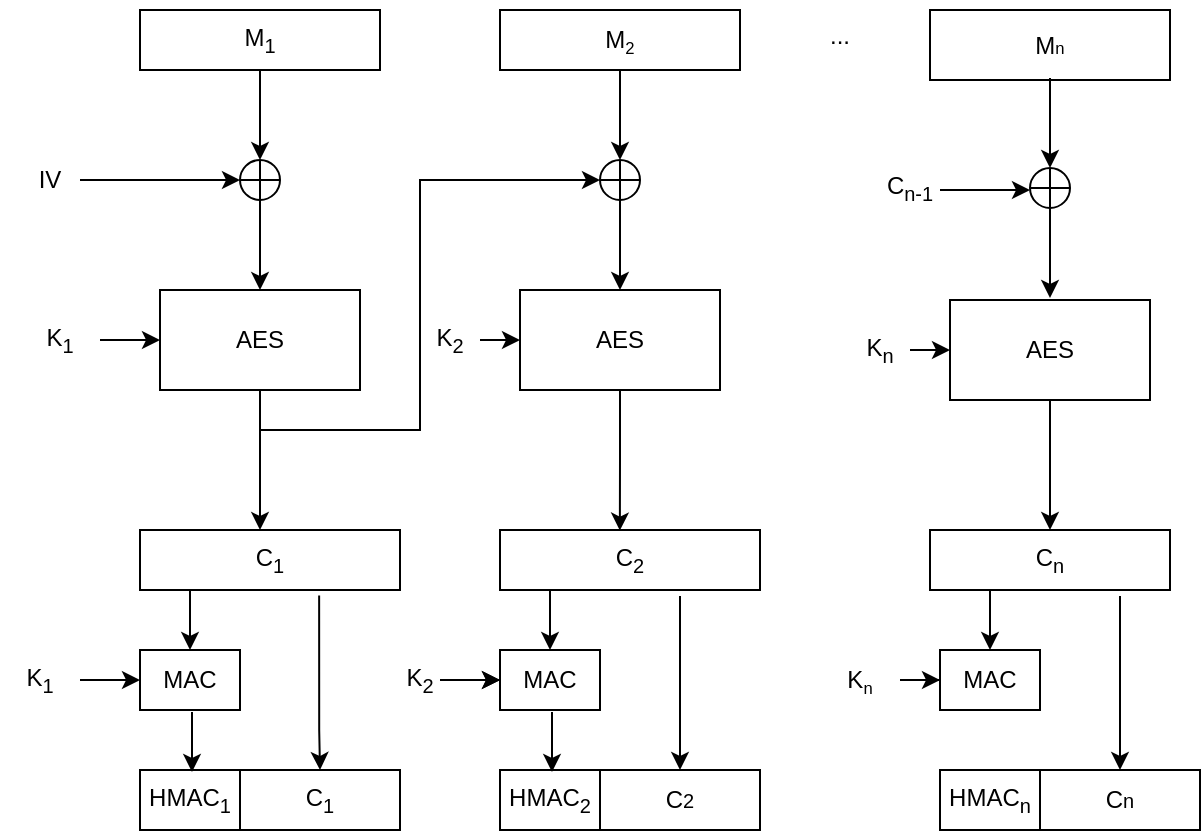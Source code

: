 <mxfile version="22.1.5" type="device" pages="2">
  <diagram name="Encrypt" id="o71IDkHV3ZvDwMHHaNhy">
    <mxGraphModel dx="1008" dy="523" grid="1" gridSize="10" guides="1" tooltips="1" connect="1" arrows="1" fold="1" page="1" pageScale="1" pageWidth="850" pageHeight="1100" math="0" shadow="0">
      <root>
        <mxCell id="0" />
        <mxCell id="1" parent="0" />
        <mxCell id="7T_0Ri3ZbX09s26zW6ti-1" value="M&lt;sub&gt;1&lt;/sub&gt;" style="rounded=0;whiteSpace=wrap;html=1;" parent="1" vertex="1">
          <mxGeometry x="110" y="80" width="120" height="30" as="geometry" />
        </mxCell>
        <mxCell id="7T_0Ri3ZbX09s26zW6ti-2" value="M&lt;span style=&quot;font-size: 10px;&quot;&gt;&lt;sub&gt;2&lt;/sub&gt;&lt;/span&gt;" style="rounded=0;whiteSpace=wrap;html=1;" parent="1" vertex="1">
          <mxGeometry x="290" y="80" width="120" height="30" as="geometry" />
        </mxCell>
        <mxCell id="7T_0Ri3ZbX09s26zW6ti-3" value="M&lt;span style=&quot;font-size: 8.333px;&quot;&gt;n&lt;/span&gt;" style="rounded=0;whiteSpace=wrap;html=1;" parent="1" vertex="1">
          <mxGeometry x="505" y="80" width="120" height="35" as="geometry" />
        </mxCell>
        <mxCell id="7T_0Ri3ZbX09s26zW6ti-4" value="..." style="text;html=1;strokeColor=none;fillColor=none;align=center;verticalAlign=middle;whiteSpace=wrap;rounded=0;" parent="1" vertex="1">
          <mxGeometry x="430" y="75" width="60" height="35" as="geometry" />
        </mxCell>
        <mxCell id="7T_0Ri3ZbX09s26zW6ti-14" value="IV" style="text;html=1;strokeColor=none;fillColor=none;align=center;verticalAlign=middle;whiteSpace=wrap;rounded=0;" parent="1" vertex="1">
          <mxGeometry x="50" y="150" width="30" height="30" as="geometry" />
        </mxCell>
        <mxCell id="7T_0Ri3ZbX09s26zW6ti-15" value="" style="verticalLabelPosition=bottom;verticalAlign=top;html=1;shape=mxgraph.flowchart.summing_function;" parent="1" vertex="1">
          <mxGeometry x="160" y="155" width="20" height="20" as="geometry" />
        </mxCell>
        <mxCell id="7T_0Ri3ZbX09s26zW6ti-45" style="edgeStyle=orthogonalEdgeStyle;rounded=0;orthogonalLoop=1;jettySize=auto;html=1;" parent="1" source="7T_0Ri3ZbX09s26zW6ti-16" target="7T_0Ri3ZbX09s26zW6ti-41" edge="1">
          <mxGeometry relative="1" as="geometry">
            <Array as="points">
              <mxPoint x="170" y="320" />
              <mxPoint x="170" y="320" />
            </Array>
          </mxGeometry>
        </mxCell>
        <mxCell id="7T_0Ri3ZbX09s26zW6ti-16" value="AES" style="rounded=0;whiteSpace=wrap;html=1;" parent="1" vertex="1">
          <mxGeometry x="120" y="220" width="100" height="50" as="geometry" />
        </mxCell>
        <mxCell id="7T_0Ri3ZbX09s26zW6ti-18" value="" style="endArrow=classic;html=1;rounded=0;exitX=1;exitY=0.5;exitDx=0;exitDy=0;entryX=0;entryY=0.5;entryDx=0;entryDy=0;entryPerimeter=0;" parent="1" source="7T_0Ri3ZbX09s26zW6ti-14" target="7T_0Ri3ZbX09s26zW6ti-15" edge="1">
          <mxGeometry width="50" height="50" relative="1" as="geometry">
            <mxPoint x="270" y="200" as="sourcePoint" />
            <mxPoint x="320" y="150" as="targetPoint" />
          </mxGeometry>
        </mxCell>
        <mxCell id="7T_0Ri3ZbX09s26zW6ti-19" value="" style="endArrow=classic;html=1;rounded=0;exitX=0.5;exitY=1;exitDx=0;exitDy=0;entryX=0.5;entryY=0;entryDx=0;entryDy=0;entryPerimeter=0;" parent="1" source="7T_0Ri3ZbX09s26zW6ti-1" target="7T_0Ri3ZbX09s26zW6ti-15" edge="1">
          <mxGeometry width="50" height="50" relative="1" as="geometry">
            <mxPoint x="270" y="200" as="sourcePoint" />
            <mxPoint x="320" y="150" as="targetPoint" />
          </mxGeometry>
        </mxCell>
        <mxCell id="7T_0Ri3ZbX09s26zW6ti-20" value="" style="endArrow=classic;html=1;rounded=0;entryX=0;entryY=0.5;entryDx=0;entryDy=0;" parent="1" edge="1">
          <mxGeometry width="50" height="50" relative="1" as="geometry">
            <mxPoint x="90" y="245" as="sourcePoint" />
            <mxPoint x="120" y="245" as="targetPoint" />
          </mxGeometry>
        </mxCell>
        <mxCell id="7T_0Ri3ZbX09s26zW6ti-21" value="K&lt;sub&gt;1&lt;/sub&gt;" style="text;html=1;strokeColor=none;fillColor=none;align=center;verticalAlign=middle;whiteSpace=wrap;rounded=0;" parent="1" vertex="1">
          <mxGeometry x="50" y="230" width="40" height="30" as="geometry" />
        </mxCell>
        <mxCell id="7T_0Ri3ZbX09s26zW6ti-22" value="" style="endArrow=classic;html=1;rounded=0;exitX=0.5;exitY=1;exitDx=0;exitDy=0;exitPerimeter=0;entryX=0.5;entryY=0;entryDx=0;entryDy=0;" parent="1" source="7T_0Ri3ZbX09s26zW6ti-15" target="7T_0Ri3ZbX09s26zW6ti-16" edge="1">
          <mxGeometry width="50" height="50" relative="1" as="geometry">
            <mxPoint x="270" y="200" as="sourcePoint" />
            <mxPoint x="320" y="150" as="targetPoint" />
          </mxGeometry>
        </mxCell>
        <mxCell id="7T_0Ri3ZbX09s26zW6ti-46" style="edgeStyle=orthogonalEdgeStyle;rounded=0;orthogonalLoop=1;jettySize=auto;html=1;entryX=0.461;entryY=0.01;entryDx=0;entryDy=0;entryPerimeter=0;" parent="1" source="7T_0Ri3ZbX09s26zW6ti-24" target="7T_0Ri3ZbX09s26zW6ti-42" edge="1">
          <mxGeometry relative="1" as="geometry" />
        </mxCell>
        <mxCell id="7T_0Ri3ZbX09s26zW6ti-24" value="AES" style="rounded=0;whiteSpace=wrap;html=1;" parent="1" vertex="1">
          <mxGeometry x="300" y="220" width="100" height="50" as="geometry" />
        </mxCell>
        <mxCell id="7T_0Ri3ZbX09s26zW6ti-47" style="edgeStyle=orthogonalEdgeStyle;rounded=0;orthogonalLoop=1;jettySize=auto;html=1;entryX=0.5;entryY=0;entryDx=0;entryDy=0;" parent="1" source="7T_0Ri3ZbX09s26zW6ti-25" target="7T_0Ri3ZbX09s26zW6ti-43" edge="1">
          <mxGeometry relative="1" as="geometry" />
        </mxCell>
        <mxCell id="7T_0Ri3ZbX09s26zW6ti-25" value="AES" style="rounded=0;whiteSpace=wrap;html=1;" parent="1" vertex="1">
          <mxGeometry x="515" y="225" width="100" height="50" as="geometry" />
        </mxCell>
        <mxCell id="7T_0Ri3ZbX09s26zW6ti-26" value="K&lt;sub&gt;2&lt;/sub&gt;" style="text;html=1;strokeColor=none;fillColor=none;align=center;verticalAlign=middle;whiteSpace=wrap;rounded=0;" parent="1" vertex="1">
          <mxGeometry x="250" y="230" width="30" height="30" as="geometry" />
        </mxCell>
        <mxCell id="7T_0Ri3ZbX09s26zW6ti-27" value="K&lt;sub&gt;n&lt;/sub&gt;" style="text;html=1;strokeColor=none;fillColor=none;align=center;verticalAlign=middle;whiteSpace=wrap;rounded=0;" parent="1" vertex="1">
          <mxGeometry x="460" y="235" width="40" height="30" as="geometry" />
        </mxCell>
        <mxCell id="7T_0Ri3ZbX09s26zW6ti-28" value="" style="endArrow=classic;html=1;rounded=0;entryX=0;entryY=0.5;entryDx=0;entryDy=0;" parent="1" target="7T_0Ri3ZbX09s26zW6ti-24" edge="1">
          <mxGeometry width="50" height="50" relative="1" as="geometry">
            <mxPoint x="280" y="245" as="sourcePoint" />
            <mxPoint x="280" y="150" as="targetPoint" />
          </mxGeometry>
        </mxCell>
        <mxCell id="7T_0Ri3ZbX09s26zW6ti-29" value="" style="endArrow=classic;html=1;rounded=0;exitX=1;exitY=0.5;exitDx=0;exitDy=0;" parent="1" target="7T_0Ri3ZbX09s26zW6ti-25" edge="1">
          <mxGeometry width="50" height="50" relative="1" as="geometry">
            <mxPoint x="495" y="250" as="sourcePoint" />
            <mxPoint x="225" y="283" as="targetPoint" />
          </mxGeometry>
        </mxCell>
        <mxCell id="7T_0Ri3ZbX09s26zW6ti-38" value="" style="group" parent="1" vertex="1" connectable="0">
          <mxGeometry x="340" y="110" width="20" height="110" as="geometry" />
        </mxCell>
        <mxCell id="7T_0Ri3ZbX09s26zW6ti-35" value="" style="endArrow=classic;html=1;rounded=0;exitX=0.5;exitY=1;exitDx=0;exitDy=0;entryX=0.5;entryY=0;entryDx=0;entryDy=0;entryPerimeter=0;" parent="7T_0Ri3ZbX09s26zW6ti-38" target="7T_0Ri3ZbX09s26zW6ti-36" edge="1">
          <mxGeometry width="50" height="50" relative="1" as="geometry">
            <mxPoint x="10" as="sourcePoint" />
            <mxPoint x="160" y="40" as="targetPoint" />
          </mxGeometry>
        </mxCell>
        <mxCell id="7T_0Ri3ZbX09s26zW6ti-36" value="" style="verticalLabelPosition=bottom;verticalAlign=top;html=1;shape=mxgraph.flowchart.summing_function;" parent="7T_0Ri3ZbX09s26zW6ti-38" vertex="1">
          <mxGeometry y="45" width="20" height="20" as="geometry" />
        </mxCell>
        <mxCell id="7T_0Ri3ZbX09s26zW6ti-37" value="" style="endArrow=classic;html=1;rounded=0;exitX=0.5;exitY=1;exitDx=0;exitDy=0;exitPerimeter=0;entryX=0.5;entryY=0;entryDx=0;entryDy=0;" parent="7T_0Ri3ZbX09s26zW6ti-38" source="7T_0Ri3ZbX09s26zW6ti-36" edge="1">
          <mxGeometry width="50" height="50" relative="1" as="geometry">
            <mxPoint x="110" y="90" as="sourcePoint" />
            <mxPoint x="10" y="110" as="targetPoint" />
          </mxGeometry>
        </mxCell>
        <mxCell id="dLOgtfsmVxxkVSINsV2v-58" style="edgeStyle=orthogonalEdgeStyle;rounded=0;orthogonalLoop=1;jettySize=auto;html=1;" edge="1" parent="1">
          <mxGeometry relative="1" as="geometry">
            <mxPoint x="135" y="370" as="sourcePoint" />
            <mxPoint x="135" y="400" as="targetPoint" />
            <Array as="points">
              <mxPoint x="135" y="380" />
              <mxPoint x="135" y="380" />
            </Array>
          </mxGeometry>
        </mxCell>
        <mxCell id="7T_0Ri3ZbX09s26zW6ti-41" value="C&lt;sub&gt;1&lt;/sub&gt;" style="rounded=0;whiteSpace=wrap;html=1;" parent="1" vertex="1">
          <mxGeometry x="110" y="340" width="130" height="30" as="geometry" />
        </mxCell>
        <mxCell id="7T_0Ri3ZbX09s26zW6ti-42" value="C&lt;sub&gt;2&lt;/sub&gt;" style="rounded=0;whiteSpace=wrap;html=1;" parent="1" vertex="1">
          <mxGeometry x="290" y="340" width="130" height="30" as="geometry" />
        </mxCell>
        <mxCell id="7T_0Ri3ZbX09s26zW6ti-43" value="C&lt;sub&gt;n&lt;/sub&gt;" style="rounded=0;whiteSpace=wrap;html=1;" parent="1" vertex="1">
          <mxGeometry x="505" y="340" width="120" height="30" as="geometry" />
        </mxCell>
        <mxCell id="7T_0Ri3ZbX09s26zW6ti-48" value="" style="group" parent="1" vertex="1" connectable="0">
          <mxGeometry x="555" y="114" width="20" height="110" as="geometry" />
        </mxCell>
        <mxCell id="7T_0Ri3ZbX09s26zW6ti-49" value="" style="endArrow=classic;html=1;rounded=0;exitX=0.5;exitY=1;exitDx=0;exitDy=0;entryX=0.5;entryY=0;entryDx=0;entryDy=0;entryPerimeter=0;" parent="7T_0Ri3ZbX09s26zW6ti-48" target="7T_0Ri3ZbX09s26zW6ti-50" edge="1">
          <mxGeometry width="50" height="50" relative="1" as="geometry">
            <mxPoint x="10" as="sourcePoint" />
            <mxPoint x="160" y="40" as="targetPoint" />
          </mxGeometry>
        </mxCell>
        <mxCell id="7T_0Ri3ZbX09s26zW6ti-50" value="" style="verticalLabelPosition=bottom;verticalAlign=top;html=1;shape=mxgraph.flowchart.summing_function;" parent="7T_0Ri3ZbX09s26zW6ti-48" vertex="1">
          <mxGeometry y="45" width="20" height="20" as="geometry" />
        </mxCell>
        <mxCell id="7T_0Ri3ZbX09s26zW6ti-51" value="" style="endArrow=classic;html=1;rounded=0;exitX=0.5;exitY=1;exitDx=0;exitDy=0;exitPerimeter=0;entryX=0.5;entryY=0;entryDx=0;entryDy=0;" parent="7T_0Ri3ZbX09s26zW6ti-48" source="7T_0Ri3ZbX09s26zW6ti-50" edge="1">
          <mxGeometry width="50" height="50" relative="1" as="geometry">
            <mxPoint x="110" y="90" as="sourcePoint" />
            <mxPoint x="10" y="110" as="targetPoint" />
          </mxGeometry>
        </mxCell>
        <mxCell id="7T_0Ri3ZbX09s26zW6ti-55" style="edgeStyle=orthogonalEdgeStyle;rounded=0;orthogonalLoop=1;jettySize=auto;html=1;entryX=0;entryY=0.5;entryDx=0;entryDy=0;entryPerimeter=0;" parent="1" source="7T_0Ri3ZbX09s26zW6ti-16" target="7T_0Ri3ZbX09s26zW6ti-36" edge="1">
          <mxGeometry relative="1" as="geometry">
            <Array as="points">
              <mxPoint x="170" y="290" />
              <mxPoint x="250" y="290" />
              <mxPoint x="250" y="165" />
            </Array>
          </mxGeometry>
        </mxCell>
        <mxCell id="ZEX6KtnuvBcWyt1rVBs4-1" value="" style="endArrow=classic;html=1;rounded=0;" parent="1" edge="1">
          <mxGeometry width="50" height="50" relative="1" as="geometry">
            <mxPoint x="510" y="170" as="sourcePoint" />
            <mxPoint x="555" y="170" as="targetPoint" />
          </mxGeometry>
        </mxCell>
        <mxCell id="ZEX6KtnuvBcWyt1rVBs4-2" value="C&lt;sub style=&quot;border-color: var(--border-color);&quot;&gt;n-1&lt;/sub&gt;" style="text;html=1;strokeColor=none;fillColor=none;align=center;verticalAlign=middle;whiteSpace=wrap;rounded=0;" parent="1" vertex="1">
          <mxGeometry x="475" y="154" width="40" height="30" as="geometry" />
        </mxCell>
        <mxCell id="dLOgtfsmVxxkVSINsV2v-55" value="MAC" style="rounded=0;whiteSpace=wrap;html=1;" vertex="1" parent="1">
          <mxGeometry x="110" y="400" width="50" height="30" as="geometry" />
        </mxCell>
        <mxCell id="dLOgtfsmVxxkVSINsV2v-56" value="" style="endArrow=classic;html=1;rounded=0;entryX=0;entryY=0.5;entryDx=0;entryDy=0;" edge="1" parent="1">
          <mxGeometry width="50" height="50" relative="1" as="geometry">
            <mxPoint x="80" y="415" as="sourcePoint" />
            <mxPoint x="110" y="415" as="targetPoint" />
          </mxGeometry>
        </mxCell>
        <mxCell id="dLOgtfsmVxxkVSINsV2v-57" value="K&lt;sub&gt;1&lt;/sub&gt;" style="text;html=1;strokeColor=none;fillColor=none;align=center;verticalAlign=middle;whiteSpace=wrap;rounded=0;" vertex="1" parent="1">
          <mxGeometry x="40" y="400" width="40" height="30" as="geometry" />
        </mxCell>
        <mxCell id="dLOgtfsmVxxkVSINsV2v-59" value="C&lt;sub&gt;1&lt;/sub&gt;" style="rounded=0;whiteSpace=wrap;html=1;" vertex="1" parent="1">
          <mxGeometry x="160" y="460" width="80" height="30" as="geometry" />
        </mxCell>
        <mxCell id="dLOgtfsmVxxkVSINsV2v-60" value="HMAC&lt;sub&gt;1&lt;/sub&gt;" style="rounded=0;whiteSpace=wrap;html=1;" vertex="1" parent="1">
          <mxGeometry x="110" y="460" width="50" height="30" as="geometry" />
        </mxCell>
        <mxCell id="dLOgtfsmVxxkVSINsV2v-63" style="edgeStyle=orthogonalEdgeStyle;rounded=0;orthogonalLoop=1;jettySize=auto;html=1;" edge="1" parent="1">
          <mxGeometry relative="1" as="geometry">
            <mxPoint x="136" y="431" as="sourcePoint" />
            <mxPoint x="136" y="461" as="targetPoint" />
            <Array as="points">
              <mxPoint x="136" y="441" />
              <mxPoint x="136" y="441" />
            </Array>
          </mxGeometry>
        </mxCell>
        <mxCell id="dLOgtfsmVxxkVSINsV2v-64" style="edgeStyle=orthogonalEdgeStyle;rounded=0;orthogonalLoop=1;jettySize=auto;html=1;exitX=0.689;exitY=1.093;exitDx=0;exitDy=0;exitPerimeter=0;" edge="1" parent="1" source="7T_0Ri3ZbX09s26zW6ti-41">
          <mxGeometry relative="1" as="geometry">
            <mxPoint x="200" y="430" as="sourcePoint" />
            <mxPoint x="200" y="460" as="targetPoint" />
            <Array as="points">
              <mxPoint x="200" y="440" />
            </Array>
          </mxGeometry>
        </mxCell>
        <mxCell id="dLOgtfsmVxxkVSINsV2v-65" style="edgeStyle=orthogonalEdgeStyle;rounded=0;orthogonalLoop=1;jettySize=auto;html=1;" edge="1" parent="1">
          <mxGeometry relative="1" as="geometry">
            <mxPoint x="315" y="370" as="sourcePoint" />
            <mxPoint x="315" y="400" as="targetPoint" />
            <Array as="points">
              <mxPoint x="315" y="380" />
              <mxPoint x="315" y="380" />
            </Array>
          </mxGeometry>
        </mxCell>
        <mxCell id="dLOgtfsmVxxkVSINsV2v-66" value="MAC" style="rounded=0;whiteSpace=wrap;html=1;" vertex="1" parent="1">
          <mxGeometry x="290" y="400" width="50" height="30" as="geometry" />
        </mxCell>
        <mxCell id="dLOgtfsmVxxkVSINsV2v-67" value="" style="endArrow=classic;html=1;rounded=0;entryX=0;entryY=0.5;entryDx=0;entryDy=0;" edge="1" parent="1">
          <mxGeometry width="50" height="50" relative="1" as="geometry">
            <mxPoint x="260" y="415" as="sourcePoint" />
            <mxPoint x="290" y="415" as="targetPoint" />
          </mxGeometry>
        </mxCell>
        <mxCell id="dLOgtfsmVxxkVSINsV2v-73" value="" style="edgeStyle=orthogonalEdgeStyle;rounded=0;orthogonalLoop=1;jettySize=auto;html=1;" edge="1" parent="1" source="dLOgtfsmVxxkVSINsV2v-68" target="dLOgtfsmVxxkVSINsV2v-66">
          <mxGeometry relative="1" as="geometry" />
        </mxCell>
        <mxCell id="dLOgtfsmVxxkVSINsV2v-68" value="K&lt;sub&gt;2&lt;/sub&gt;" style="text;html=1;strokeColor=none;fillColor=none;align=center;verticalAlign=middle;whiteSpace=wrap;rounded=0;" vertex="1" parent="1">
          <mxGeometry x="230" y="400" width="40" height="30" as="geometry" />
        </mxCell>
        <mxCell id="dLOgtfsmVxxkVSINsV2v-69" value="C&lt;span style=&quot;font-size: 10px;&quot;&gt;2&lt;/span&gt;" style="rounded=0;whiteSpace=wrap;html=1;" vertex="1" parent="1">
          <mxGeometry x="340" y="460" width="80" height="30" as="geometry" />
        </mxCell>
        <mxCell id="dLOgtfsmVxxkVSINsV2v-70" value="HMAC&lt;sub&gt;2&lt;/sub&gt;" style="rounded=0;whiteSpace=wrap;html=1;" vertex="1" parent="1">
          <mxGeometry x="290" y="460" width="50" height="30" as="geometry" />
        </mxCell>
        <mxCell id="dLOgtfsmVxxkVSINsV2v-71" style="edgeStyle=orthogonalEdgeStyle;rounded=0;orthogonalLoop=1;jettySize=auto;html=1;" edge="1" parent="1">
          <mxGeometry relative="1" as="geometry">
            <mxPoint x="316" y="431" as="sourcePoint" />
            <mxPoint x="316" y="461" as="targetPoint" />
            <Array as="points">
              <mxPoint x="316" y="441" />
              <mxPoint x="316" y="441" />
            </Array>
          </mxGeometry>
        </mxCell>
        <mxCell id="dLOgtfsmVxxkVSINsV2v-72" style="edgeStyle=orthogonalEdgeStyle;rounded=0;orthogonalLoop=1;jettySize=auto;html=1;exitX=0.689;exitY=1.093;exitDx=0;exitDy=0;exitPerimeter=0;" edge="1" parent="1">
          <mxGeometry relative="1" as="geometry">
            <mxPoint x="380" y="373" as="sourcePoint" />
            <mxPoint x="380" y="460" as="targetPoint" />
            <Array as="points">
              <mxPoint x="380" y="440" />
            </Array>
          </mxGeometry>
        </mxCell>
        <mxCell id="dLOgtfsmVxxkVSINsV2v-74" value="K&lt;span style=&quot;font-size: 10px;&quot;&gt;&lt;sub&gt;n&lt;/sub&gt;&lt;/span&gt;" style="text;html=1;strokeColor=none;fillColor=none;align=center;verticalAlign=middle;whiteSpace=wrap;rounded=0;" vertex="1" parent="1">
          <mxGeometry x="450" y="400" width="40" height="30" as="geometry" />
        </mxCell>
        <mxCell id="dLOgtfsmVxxkVSINsV2v-75" value="" style="edgeStyle=orthogonalEdgeStyle;rounded=0;orthogonalLoop=1;jettySize=auto;html=1;" edge="1" source="dLOgtfsmVxxkVSINsV2v-74" target="dLOgtfsmVxxkVSINsV2v-76" parent="1">
          <mxGeometry relative="1" as="geometry" />
        </mxCell>
        <mxCell id="dLOgtfsmVxxkVSINsV2v-76" value="MAC" style="rounded=0;whiteSpace=wrap;html=1;" vertex="1" parent="1">
          <mxGeometry x="510" y="400" width="50" height="30" as="geometry" />
        </mxCell>
        <mxCell id="dLOgtfsmVxxkVSINsV2v-77" style="edgeStyle=orthogonalEdgeStyle;rounded=0;orthogonalLoop=1;jettySize=auto;html=1;" edge="1" parent="1">
          <mxGeometry relative="1" as="geometry">
            <mxPoint x="535" y="370" as="sourcePoint" />
            <mxPoint x="535" y="400" as="targetPoint" />
            <Array as="points">
              <mxPoint x="535" y="380" />
              <mxPoint x="535" y="380" />
            </Array>
          </mxGeometry>
        </mxCell>
        <mxCell id="dLOgtfsmVxxkVSINsV2v-78" style="edgeStyle=orthogonalEdgeStyle;rounded=0;orthogonalLoop=1;jettySize=auto;html=1;exitX=0.689;exitY=1.093;exitDx=0;exitDy=0;exitPerimeter=0;" edge="1" parent="1">
          <mxGeometry relative="1" as="geometry">
            <mxPoint x="600" y="373" as="sourcePoint" />
            <mxPoint x="600" y="460" as="targetPoint" />
            <Array as="points">
              <mxPoint x="600" y="440" />
            </Array>
          </mxGeometry>
        </mxCell>
        <mxCell id="dLOgtfsmVxxkVSINsV2v-79" value="HMAC&lt;sub&gt;n&lt;/sub&gt;" style="rounded=0;whiteSpace=wrap;html=1;" vertex="1" parent="1">
          <mxGeometry x="510" y="460" width="50" height="30" as="geometry" />
        </mxCell>
        <mxCell id="dLOgtfsmVxxkVSINsV2v-80" value="C&lt;span style=&quot;font-size: 10px;&quot;&gt;n&lt;/span&gt;" style="rounded=0;whiteSpace=wrap;html=1;" vertex="1" parent="1">
          <mxGeometry x="560" y="460" width="80" height="30" as="geometry" />
        </mxCell>
      </root>
    </mxGraphModel>
  </diagram>
  <diagram id="V-0V9B5wcuyhwd2LUnUV" name="Decrypt">
    <mxGraphModel dx="1461" dy="759" grid="1" gridSize="10" guides="1" tooltips="1" connect="1" arrows="1" fold="1" page="1" pageScale="1" pageWidth="850" pageHeight="1100" math="0" shadow="0">
      <root>
        <mxCell id="0" />
        <mxCell id="1" parent="0" />
        <mxCell id="fG_Hg0KZ-a5OGt1LmFdi-1" style="edgeStyle=orthogonalEdgeStyle;rounded=0;orthogonalLoop=1;jettySize=auto;html=1;" edge="1" parent="1" target="fG_Hg0KZ-a5OGt1LmFdi-5">
          <mxGeometry relative="1" as="geometry">
            <mxPoint x="240" y="160" as="sourcePoint" />
          </mxGeometry>
        </mxCell>
        <mxCell id="fG_Hg0KZ-a5OGt1LmFdi-2" style="edgeStyle=orthogonalEdgeStyle;rounded=0;orthogonalLoop=1;jettySize=auto;html=1;entryX=0.5;entryY=0;entryDx=0;entryDy=0;" edge="1" parent="1" target="fG_Hg0KZ-a5OGt1LmFdi-10">
          <mxGeometry relative="1" as="geometry">
            <mxPoint x="420" y="160" as="sourcePoint" />
          </mxGeometry>
        </mxCell>
        <mxCell id="fG_Hg0KZ-a5OGt1LmFdi-3" style="edgeStyle=orthogonalEdgeStyle;rounded=0;orthogonalLoop=1;jettySize=auto;html=1;" edge="1" parent="1" target="fG_Hg0KZ-a5OGt1LmFdi-11">
          <mxGeometry relative="1" as="geometry">
            <mxPoint x="644" y="165" as="sourcePoint" />
          </mxGeometry>
        </mxCell>
        <mxCell id="fG_Hg0KZ-a5OGt1LmFdi-4" value="" style="verticalLabelPosition=bottom;verticalAlign=top;html=1;shape=mxgraph.flowchart.summing_function;" vertex="1" parent="1">
          <mxGeometry x="230" y="335" width="20" height="20" as="geometry" />
        </mxCell>
        <mxCell id="fG_Hg0KZ-a5OGt1LmFdi-5" value="AES" style="rounded=0;whiteSpace=wrap;html=1;" vertex="1" parent="1">
          <mxGeometry x="190" y="240" width="100" height="50" as="geometry" />
        </mxCell>
        <mxCell id="fG_Hg0KZ-a5OGt1LmFdi-6" value="" style="endArrow=classic;html=1;rounded=0;exitX=0.5;exitY=1;exitDx=0;exitDy=0;entryX=0.5;entryY=0;entryDx=0;entryDy=0;entryPerimeter=0;" edge="1" parent="1" target="fG_Hg0KZ-a5OGt1LmFdi-4">
          <mxGeometry width="50" height="50" relative="1" as="geometry">
            <mxPoint x="240" y="290" as="sourcePoint" />
            <mxPoint x="390" y="330" as="targetPoint" />
          </mxGeometry>
        </mxCell>
        <mxCell id="fG_Hg0KZ-a5OGt1LmFdi-7" value="" style="endArrow=classic;html=1;rounded=0;exitX=1;exitY=0.5;exitDx=0;exitDy=0;entryX=0;entryY=0.5;entryDx=0;entryDy=0;" edge="1" parent="1">
          <mxGeometry width="50" height="50" relative="1" as="geometry">
            <mxPoint x="130" y="264.58" as="sourcePoint" />
            <mxPoint x="190" y="265" as="targetPoint" />
          </mxGeometry>
        </mxCell>
        <mxCell id="fG_Hg0KZ-a5OGt1LmFdi-8" value="K&lt;sub&gt;1&lt;/sub&gt;" style="text;html=1;strokeColor=none;fillColor=none;align=center;verticalAlign=middle;whiteSpace=wrap;rounded=0;" vertex="1" parent="1">
          <mxGeometry x="80" y="250" width="60" height="30" as="geometry" />
        </mxCell>
        <mxCell id="fG_Hg0KZ-a5OGt1LmFdi-9" value="" style="endArrow=classic;html=1;rounded=0;exitX=0.5;exitY=1;exitDx=0;exitDy=0;exitPerimeter=0;entryX=0.5;entryY=0;entryDx=0;entryDy=0;" edge="1" parent="1" source="fG_Hg0KZ-a5OGt1LmFdi-4">
          <mxGeometry width="50" height="50" relative="1" as="geometry">
            <mxPoint x="340" y="380" as="sourcePoint" />
            <mxPoint x="240" y="400" as="targetPoint" />
          </mxGeometry>
        </mxCell>
        <mxCell id="fG_Hg0KZ-a5OGt1LmFdi-10" value="AES" style="rounded=0;whiteSpace=wrap;html=1;" vertex="1" parent="1">
          <mxGeometry x="370" y="240" width="100" height="50" as="geometry" />
        </mxCell>
        <mxCell id="fG_Hg0KZ-a5OGt1LmFdi-11" value="AES" style="rounded=0;whiteSpace=wrap;html=1;" vertex="1" parent="1">
          <mxGeometry x="594" y="245" width="100" height="50" as="geometry" />
        </mxCell>
        <mxCell id="fG_Hg0KZ-a5OGt1LmFdi-12" value="K&lt;sub&gt;2&lt;/sub&gt;" style="text;html=1;strokeColor=none;fillColor=none;align=center;verticalAlign=middle;whiteSpace=wrap;rounded=0;" vertex="1" parent="1">
          <mxGeometry x="320" y="250" width="30" height="30" as="geometry" />
        </mxCell>
        <mxCell id="fG_Hg0KZ-a5OGt1LmFdi-13" value="K&lt;sub&gt;n&lt;/sub&gt;" style="text;html=1;strokeColor=none;fillColor=none;align=center;verticalAlign=middle;whiteSpace=wrap;rounded=0;" vertex="1" parent="1">
          <mxGeometry x="539" y="255" width="40" height="30" as="geometry" />
        </mxCell>
        <mxCell id="fG_Hg0KZ-a5OGt1LmFdi-14" value="" style="endArrow=classic;html=1;rounded=0;entryX=0;entryY=0.5;entryDx=0;entryDy=0;" edge="1" parent="1" target="fG_Hg0KZ-a5OGt1LmFdi-10">
          <mxGeometry width="50" height="50" relative="1" as="geometry">
            <mxPoint x="350" y="265" as="sourcePoint" />
            <mxPoint x="350" y="170" as="targetPoint" />
          </mxGeometry>
        </mxCell>
        <mxCell id="fG_Hg0KZ-a5OGt1LmFdi-15" value="" style="endArrow=classic;html=1;rounded=0;exitX=1;exitY=0.5;exitDx=0;exitDy=0;" edge="1" parent="1" target="fG_Hg0KZ-a5OGt1LmFdi-11">
          <mxGeometry width="50" height="50" relative="1" as="geometry">
            <mxPoint x="574" y="270" as="sourcePoint" />
            <mxPoint x="304" y="303" as="targetPoint" />
          </mxGeometry>
        </mxCell>
        <mxCell id="fG_Hg0KZ-a5OGt1LmFdi-16" value="M&lt;sub&gt;1&lt;/sub&gt;" style="rounded=0;whiteSpace=wrap;html=1;" vertex="1" parent="1">
          <mxGeometry x="180" y="405" width="120" height="30" as="geometry" />
        </mxCell>
        <mxCell id="fG_Hg0KZ-a5OGt1LmFdi-17" value="M&lt;sub&gt;2&lt;/sub&gt;" style="rounded=0;whiteSpace=wrap;html=1;" vertex="1" parent="1">
          <mxGeometry x="360" y="405" width="120" height="30" as="geometry" />
        </mxCell>
        <mxCell id="fG_Hg0KZ-a5OGt1LmFdi-18" value="M&lt;sub&gt;n&lt;/sub&gt;" style="rounded=0;whiteSpace=wrap;html=1;" vertex="1" parent="1">
          <mxGeometry x="584" y="405" width="120" height="30" as="geometry" />
        </mxCell>
        <mxCell id="fG_Hg0KZ-a5OGt1LmFdi-19" value="" style="endArrow=classic;html=1;rounded=0;exitX=0.5;exitY=1;exitDx=0;exitDy=0;entryX=0.5;entryY=0;entryDx=0;entryDy=0;entryPerimeter=0;" edge="1" parent="1" target="fG_Hg0KZ-a5OGt1LmFdi-20">
          <mxGeometry width="50" height="50" relative="1" as="geometry">
            <mxPoint x="420" y="290" as="sourcePoint" />
            <mxPoint x="570" y="330" as="targetPoint" />
          </mxGeometry>
        </mxCell>
        <mxCell id="fG_Hg0KZ-a5OGt1LmFdi-20" value="" style="verticalLabelPosition=bottom;verticalAlign=top;html=1;shape=mxgraph.flowchart.summing_function;" vertex="1" parent="1">
          <mxGeometry x="410" y="335" width="20" height="20" as="geometry" />
        </mxCell>
        <mxCell id="fG_Hg0KZ-a5OGt1LmFdi-21" value="" style="endArrow=classic;html=1;rounded=0;exitX=0.5;exitY=1;exitDx=0;exitDy=0;exitPerimeter=0;entryX=0.5;entryY=0;entryDx=0;entryDy=0;" edge="1" parent="1" source="fG_Hg0KZ-a5OGt1LmFdi-20">
          <mxGeometry width="50" height="50" relative="1" as="geometry">
            <mxPoint x="520" y="380" as="sourcePoint" />
            <mxPoint x="420" y="400" as="targetPoint" />
          </mxGeometry>
        </mxCell>
        <mxCell id="fG_Hg0KZ-a5OGt1LmFdi-22" value="" style="endArrow=classic;html=1;rounded=0;exitX=0.5;exitY=1;exitDx=0;exitDy=0;entryX=0.5;entryY=0;entryDx=0;entryDy=0;entryPerimeter=0;" edge="1" parent="1" target="fG_Hg0KZ-a5OGt1LmFdi-23">
          <mxGeometry width="50" height="50" relative="1" as="geometry">
            <mxPoint x="644" y="295" as="sourcePoint" />
            <mxPoint x="794" y="335" as="targetPoint" />
          </mxGeometry>
        </mxCell>
        <mxCell id="fG_Hg0KZ-a5OGt1LmFdi-23" value="" style="verticalLabelPosition=bottom;verticalAlign=top;html=1;shape=mxgraph.flowchart.summing_function;" vertex="1" parent="1">
          <mxGeometry x="634" y="340" width="20" height="20" as="geometry" />
        </mxCell>
        <mxCell id="fG_Hg0KZ-a5OGt1LmFdi-24" value="" style="endArrow=classic;html=1;rounded=0;exitX=0.5;exitY=1;exitDx=0;exitDy=0;exitPerimeter=0;entryX=0.5;entryY=0;entryDx=0;entryDy=0;" edge="1" parent="1" source="fG_Hg0KZ-a5OGt1LmFdi-23">
          <mxGeometry width="50" height="50" relative="1" as="geometry">
            <mxPoint x="744" y="385" as="sourcePoint" />
            <mxPoint x="644" y="405" as="targetPoint" />
          </mxGeometry>
        </mxCell>
        <mxCell id="fG_Hg0KZ-a5OGt1LmFdi-25" style="edgeStyle=orthogonalEdgeStyle;rounded=0;orthogonalLoop=1;jettySize=auto;html=1;entryX=0;entryY=0.5;entryDx=0;entryDy=0;entryPerimeter=0;" edge="1" parent="1" target="fG_Hg0KZ-a5OGt1LmFdi-20">
          <mxGeometry relative="1" as="geometry">
            <Array as="points">
              <mxPoint x="240" y="190" />
              <mxPoint x="320" y="190" />
              <mxPoint x="320" y="345" />
            </Array>
            <mxPoint x="240" y="160" as="sourcePoint" />
          </mxGeometry>
        </mxCell>
        <mxCell id="fG_Hg0KZ-a5OGt1LmFdi-26" value="" style="endArrow=classic;html=1;rounded=0;" edge="1" parent="1">
          <mxGeometry width="50" height="50" relative="1" as="geometry">
            <mxPoint x="589" y="350" as="sourcePoint" />
            <mxPoint x="634" y="350" as="targetPoint" />
          </mxGeometry>
        </mxCell>
        <mxCell id="fG_Hg0KZ-a5OGt1LmFdi-27" value="C&lt;sub&gt;n-1&lt;/sub&gt;" style="text;html=1;strokeColor=none;fillColor=none;align=center;verticalAlign=middle;whiteSpace=wrap;rounded=0;" vertex="1" parent="1">
          <mxGeometry x="544" y="335" width="40" height="30" as="geometry" />
        </mxCell>
        <mxCell id="fG_Hg0KZ-a5OGt1LmFdi-28" value="IV" style="text;html=1;strokeColor=none;fillColor=none;align=center;verticalAlign=middle;whiteSpace=wrap;rounded=0;" vertex="1" parent="1">
          <mxGeometry x="120" y="330" width="30" height="30" as="geometry" />
        </mxCell>
        <mxCell id="fG_Hg0KZ-a5OGt1LmFdi-29" value="" style="endArrow=classic;html=1;rounded=0;exitX=1;exitY=0.5;exitDx=0;exitDy=0;entryX=0;entryY=0.5;entryDx=0;entryDy=0;entryPerimeter=0;" edge="1" parent="1" source="fG_Hg0KZ-a5OGt1LmFdi-28">
          <mxGeometry width="50" height="50" relative="1" as="geometry">
            <mxPoint x="340" y="380" as="sourcePoint" />
            <mxPoint x="230" y="345" as="targetPoint" />
          </mxGeometry>
        </mxCell>
        <mxCell id="fG_Hg0KZ-a5OGt1LmFdi-30" value="C&lt;sub&gt;1&lt;/sub&gt;" style="rounded=0;whiteSpace=wrap;html=1;" vertex="1" parent="1">
          <mxGeometry x="174" y="130" width="130" height="30" as="geometry" />
        </mxCell>
        <mxCell id="fG_Hg0KZ-a5OGt1LmFdi-31" value="C&lt;sub&gt;2&lt;/sub&gt;" style="rounded=0;whiteSpace=wrap;html=1;" vertex="1" parent="1">
          <mxGeometry x="354" y="130" width="130" height="30" as="geometry" />
        </mxCell>
        <mxCell id="fG_Hg0KZ-a5OGt1LmFdi-32" value="C&lt;sub&gt;n&lt;/sub&gt;" style="rounded=0;whiteSpace=wrap;html=1;" vertex="1" parent="1">
          <mxGeometry x="574" y="130" width="130" height="30" as="geometry" />
        </mxCell>
        <mxCell id="fG_Hg0KZ-a5OGt1LmFdi-33" value="" style="group" vertex="1" connectable="0" parent="1">
          <mxGeometry x="174" y="60" width="130" height="30" as="geometry" />
        </mxCell>
        <mxCell id="fG_Hg0KZ-a5OGt1LmFdi-34" value="C&lt;sub&gt;1&lt;/sub&gt;" style="rounded=0;whiteSpace=wrap;html=1;" vertex="1" parent="fG_Hg0KZ-a5OGt1LmFdi-33">
          <mxGeometry x="50" width="80" height="30" as="geometry" />
        </mxCell>
        <mxCell id="fG_Hg0KZ-a5OGt1LmFdi-35" value="HMAC&lt;sub&gt;1&lt;/sub&gt;" style="rounded=0;whiteSpace=wrap;html=1;" vertex="1" parent="fG_Hg0KZ-a5OGt1LmFdi-33">
          <mxGeometry width="50" height="30" as="geometry" />
        </mxCell>
        <mxCell id="fG_Hg0KZ-a5OGt1LmFdi-36" value="" style="group" vertex="1" connectable="0" parent="1">
          <mxGeometry x="354" y="60" width="130" height="30" as="geometry" />
        </mxCell>
        <mxCell id="fG_Hg0KZ-a5OGt1LmFdi-37" value="C&lt;span style=&quot;font-size: 10px;&quot;&gt;2&lt;/span&gt;" style="rounded=0;whiteSpace=wrap;html=1;" vertex="1" parent="fG_Hg0KZ-a5OGt1LmFdi-36">
          <mxGeometry x="50" width="80" height="30" as="geometry" />
        </mxCell>
        <mxCell id="fG_Hg0KZ-a5OGt1LmFdi-38" value="HMAC&lt;sub&gt;2&lt;/sub&gt;" style="rounded=0;whiteSpace=wrap;html=1;" vertex="1" parent="fG_Hg0KZ-a5OGt1LmFdi-36">
          <mxGeometry width="50" height="30" as="geometry" />
        </mxCell>
        <mxCell id="fG_Hg0KZ-a5OGt1LmFdi-39" value="" style="group" vertex="1" connectable="0" parent="1">
          <mxGeometry x="574" y="60" width="130" height="30" as="geometry" />
        </mxCell>
        <mxCell id="fG_Hg0KZ-a5OGt1LmFdi-40" value="HMAC&lt;sub&gt;n&lt;/sub&gt;" style="rounded=0;whiteSpace=wrap;html=1;" vertex="1" parent="fG_Hg0KZ-a5OGt1LmFdi-39">
          <mxGeometry width="50" height="30" as="geometry" />
        </mxCell>
        <mxCell id="fG_Hg0KZ-a5OGt1LmFdi-41" value="C&lt;span style=&quot;font-size: 10px;&quot;&gt;n&lt;/span&gt;" style="rounded=0;whiteSpace=wrap;html=1;" vertex="1" parent="fG_Hg0KZ-a5OGt1LmFdi-39">
          <mxGeometry x="50" width="80" height="30" as="geometry" />
        </mxCell>
        <mxCell id="fG_Hg0KZ-a5OGt1LmFdi-42" value="" style="endArrow=classic;html=1;rounded=0;exitX=0.142;exitY=1.022;exitDx=0;exitDy=0;exitPerimeter=0;entryX=0.469;entryY=-0.041;entryDx=0;entryDy=0;entryPerimeter=0;" edge="1" parent="1">
          <mxGeometry width="50" height="50" relative="1" as="geometry">
            <mxPoint x="240.15" y="91.89" as="sourcePoint" />
            <mxPoint x="239.76" y="130" as="targetPoint" />
          </mxGeometry>
        </mxCell>
        <mxCell id="fG_Hg0KZ-a5OGt1LmFdi-43" value="Validasi HMAC" style="edgeLabel;html=1;align=center;verticalAlign=middle;resizable=0;points=[];" vertex="1" connectable="0" parent="fG_Hg0KZ-a5OGt1LmFdi-42">
          <mxGeometry x="-0.19" y="-1" relative="1" as="geometry">
            <mxPoint as="offset" />
          </mxGeometry>
        </mxCell>
        <mxCell id="fG_Hg0KZ-a5OGt1LmFdi-44" value="" style="endArrow=classic;html=1;rounded=0;exitX=0.142;exitY=1.022;exitDx=0;exitDy=0;exitPerimeter=0;entryX=0.469;entryY=-0.041;entryDx=0;entryDy=0;entryPerimeter=0;" edge="1" parent="1">
          <mxGeometry width="50" height="50" relative="1" as="geometry">
            <mxPoint x="419.76" y="90" as="sourcePoint" />
            <mxPoint x="419.76" y="128" as="targetPoint" />
          </mxGeometry>
        </mxCell>
        <mxCell id="fG_Hg0KZ-a5OGt1LmFdi-45" value="Validasi HMAC" style="edgeLabel;html=1;align=center;verticalAlign=middle;resizable=0;points=[];" vertex="1" connectable="0" parent="fG_Hg0KZ-a5OGt1LmFdi-44">
          <mxGeometry x="-0.19" y="-1" relative="1" as="geometry">
            <mxPoint as="offset" />
          </mxGeometry>
        </mxCell>
        <mxCell id="fG_Hg0KZ-a5OGt1LmFdi-46" value="" style="endArrow=classic;html=1;rounded=0;exitX=0.142;exitY=1.022;exitDx=0;exitDy=0;exitPerimeter=0;entryX=0.469;entryY=-0.041;entryDx=0;entryDy=0;entryPerimeter=0;" edge="1" parent="1">
          <mxGeometry width="50" height="50" relative="1" as="geometry">
            <mxPoint x="643.76" y="90" as="sourcePoint" />
            <mxPoint x="643.76" y="128" as="targetPoint" />
          </mxGeometry>
        </mxCell>
        <mxCell id="fG_Hg0KZ-a5OGt1LmFdi-47" value="Validasi HMAC" style="edgeLabel;html=1;align=center;verticalAlign=middle;resizable=0;points=[];" vertex="1" connectable="0" parent="fG_Hg0KZ-a5OGt1LmFdi-46">
          <mxGeometry x="-0.19" y="-1" relative="1" as="geometry">
            <mxPoint as="offset" />
          </mxGeometry>
        </mxCell>
      </root>
    </mxGraphModel>
  </diagram>
</mxfile>
